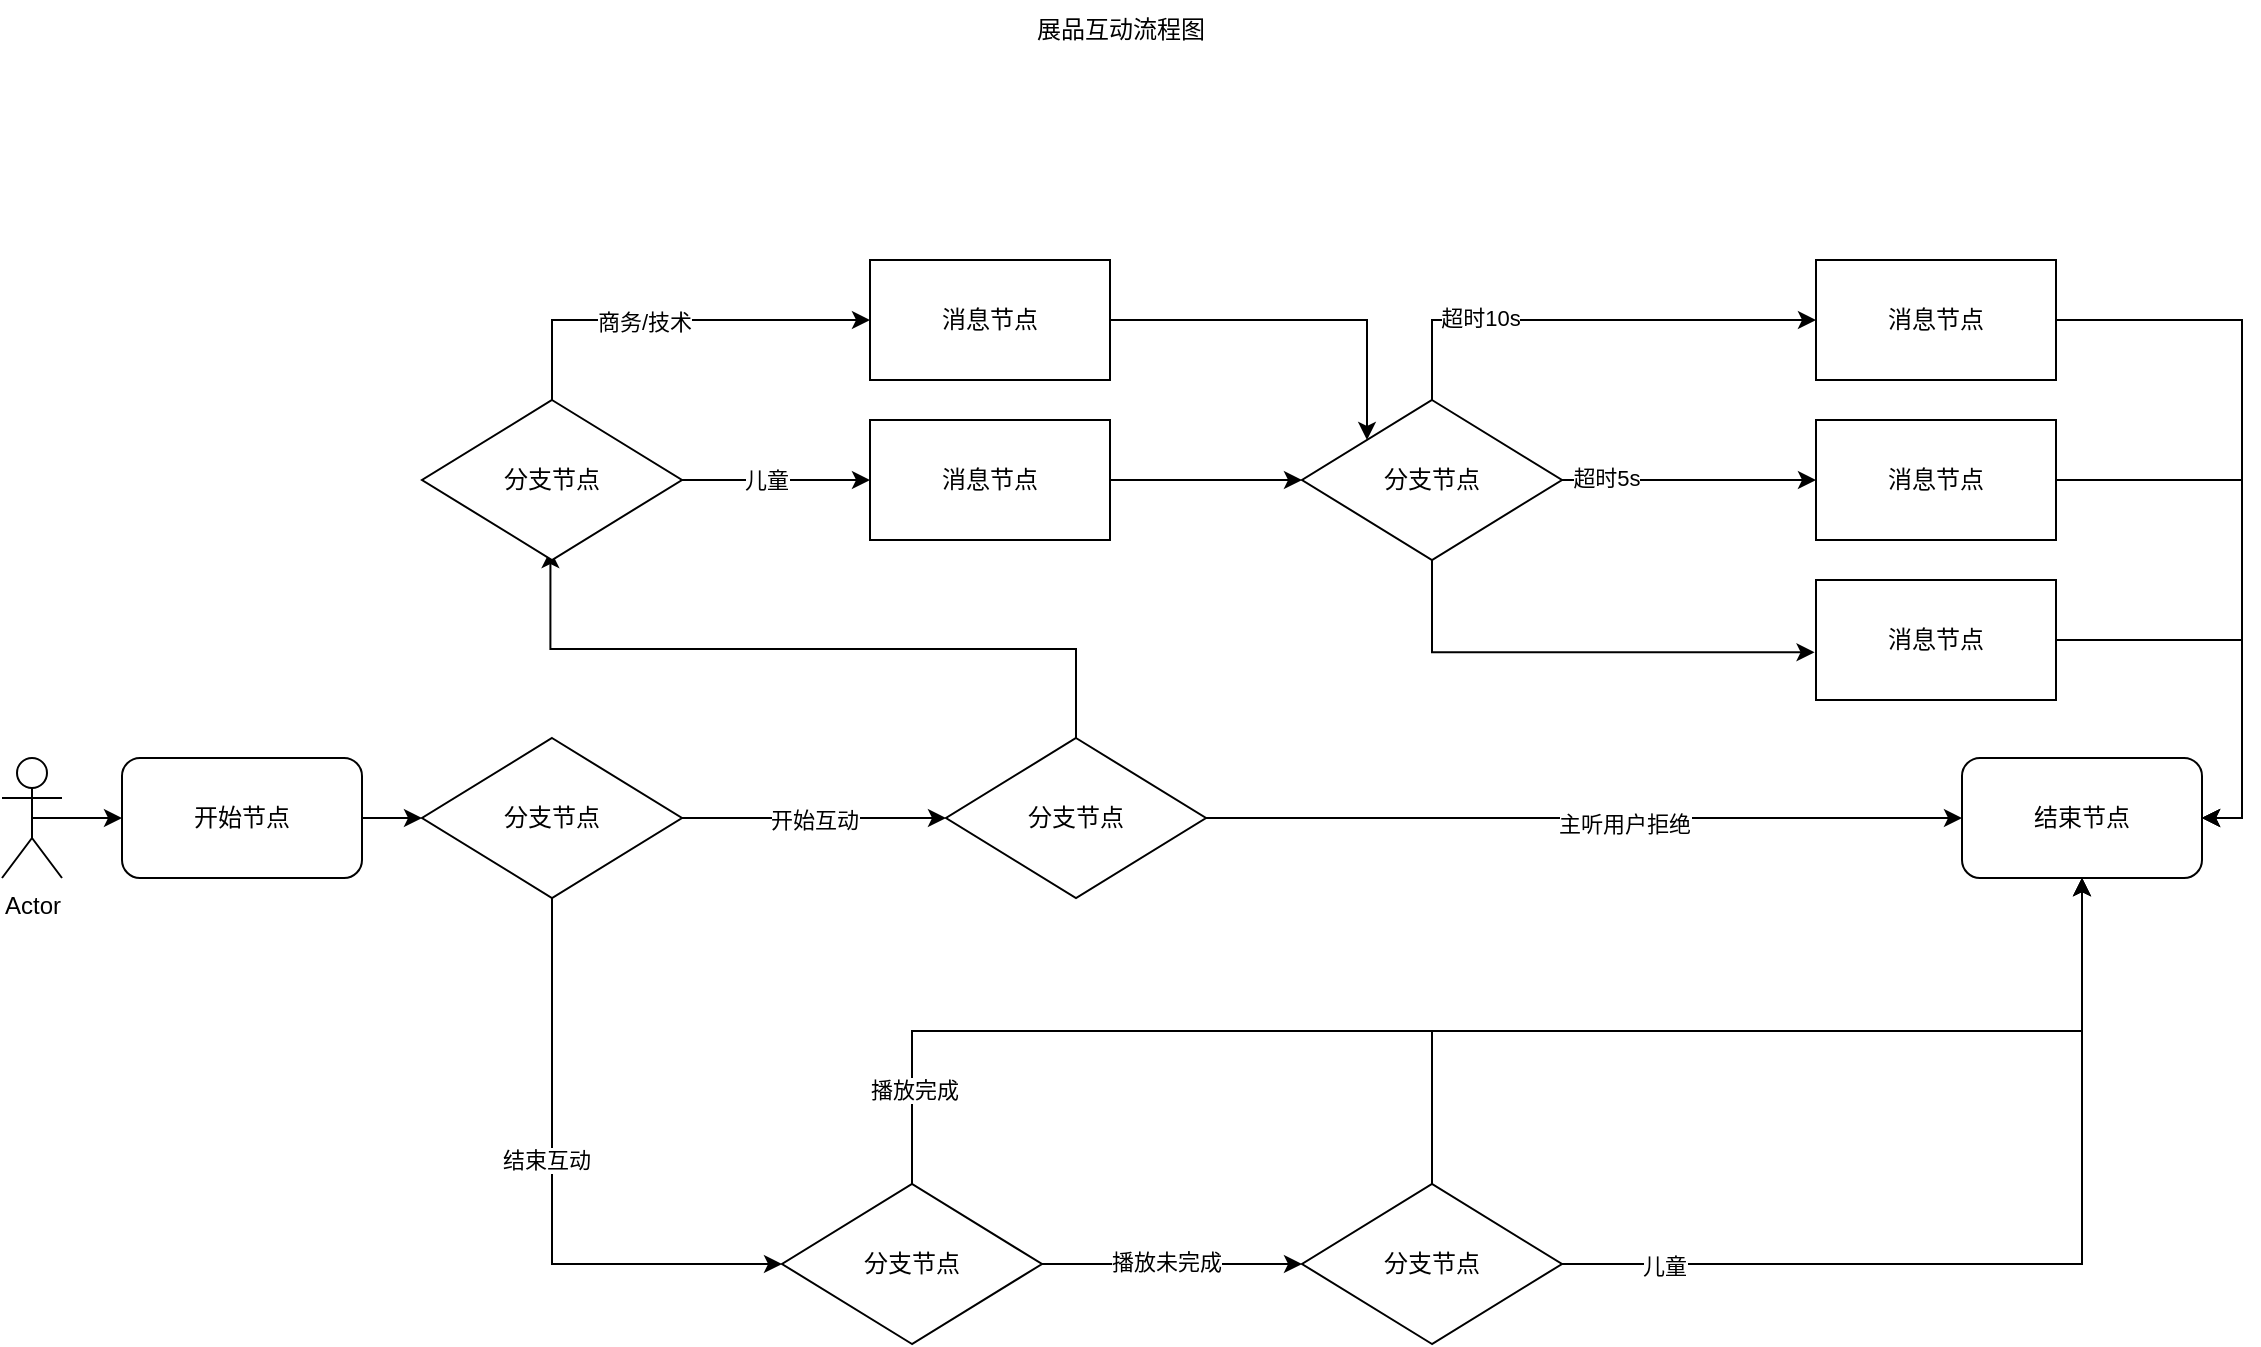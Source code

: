 <mxfile version="26.0.5">
  <diagram name="第 1 页" id="XqIgpjNL912tUWsm86NY">
    <mxGraphModel dx="1728" dy="915" grid="1" gridSize="10" guides="1" tooltips="1" connect="1" arrows="1" fold="1" page="1" pageScale="1" pageWidth="1169" pageHeight="827" background="none" math="0" shadow="0">
      <root>
        <mxCell id="0" />
        <mxCell id="1" parent="0" />
        <mxCell id="jOU-Sw_w10BAUPFyjZc6-11" style="edgeStyle=orthogonalEdgeStyle;rounded=0;orthogonalLoop=1;jettySize=auto;html=1;exitX=0.5;exitY=0.5;exitDx=0;exitDy=0;exitPerimeter=0;" edge="1" parent="1" source="jOU-Sw_w10BAUPFyjZc6-1" target="jOU-Sw_w10BAUPFyjZc6-2">
          <mxGeometry relative="1" as="geometry" />
        </mxCell>
        <mxCell id="jOU-Sw_w10BAUPFyjZc6-1" value="Actor" style="shape=umlActor;verticalLabelPosition=bottom;verticalAlign=top;html=1;outlineConnect=0;" vertex="1" parent="1">
          <mxGeometry x="25" y="379" width="30" height="60" as="geometry" />
        </mxCell>
        <mxCell id="jOU-Sw_w10BAUPFyjZc6-4" style="edgeStyle=orthogonalEdgeStyle;rounded=0;orthogonalLoop=1;jettySize=auto;html=1;exitX=1;exitY=0.5;exitDx=0;exitDy=0;entryX=0;entryY=0.5;entryDx=0;entryDy=0;" edge="1" parent="1" source="jOU-Sw_w10BAUPFyjZc6-2" target="jOU-Sw_w10BAUPFyjZc6-16">
          <mxGeometry relative="1" as="geometry">
            <mxPoint x="295" y="409" as="targetPoint" />
          </mxGeometry>
        </mxCell>
        <mxCell id="jOU-Sw_w10BAUPFyjZc6-2" value="开始节点" style="rounded=1;whiteSpace=wrap;html=1;" vertex="1" parent="1">
          <mxGeometry x="85" y="379" width="120" height="60" as="geometry" />
        </mxCell>
        <mxCell id="jOU-Sw_w10BAUPFyjZc6-6" style="edgeStyle=orthogonalEdgeStyle;rounded=0;orthogonalLoop=1;jettySize=auto;html=1;exitX=1;exitY=0.5;exitDx=0;exitDy=0;entryX=0;entryY=0.5;entryDx=0;entryDy=0;" edge="1" parent="1" source="jOU-Sw_w10BAUPFyjZc6-16" target="jOU-Sw_w10BAUPFyjZc6-15">
          <mxGeometry relative="1" as="geometry">
            <mxPoint x="355" y="379" as="sourcePoint" />
            <mxPoint x="475" y="319" as="targetPoint" />
          </mxGeometry>
        </mxCell>
        <mxCell id="jOU-Sw_w10BAUPFyjZc6-19" value="开始互动" style="edgeLabel;html=1;align=center;verticalAlign=middle;resizable=0;points=[];" vertex="1" connectable="0" parent="jOU-Sw_w10BAUPFyjZc6-6">
          <mxGeometry x="-0.005" y="-1" relative="1" as="geometry">
            <mxPoint as="offset" />
          </mxGeometry>
        </mxCell>
        <mxCell id="jOU-Sw_w10BAUPFyjZc6-13" style="edgeStyle=orthogonalEdgeStyle;rounded=0;orthogonalLoop=1;jettySize=auto;html=1;exitX=0.5;exitY=0;exitDx=0;exitDy=0;entryX=0.494;entryY=0.938;entryDx=0;entryDy=0;entryPerimeter=0;" edge="1" parent="1" source="jOU-Sw_w10BAUPFyjZc6-15" target="jOU-Sw_w10BAUPFyjZc6-55">
          <mxGeometry relative="1" as="geometry">
            <mxPoint x="535" y="289" as="sourcePoint" />
            <mxPoint x="175" y="189" as="targetPoint" />
          </mxGeometry>
        </mxCell>
        <mxCell id="jOU-Sw_w10BAUPFyjZc6-14" value="结束节点" style="rounded=1;whiteSpace=wrap;html=1;" vertex="1" parent="1">
          <mxGeometry x="1005" y="379" width="120" height="60" as="geometry" />
        </mxCell>
        <mxCell id="jOU-Sw_w10BAUPFyjZc6-26" style="edgeStyle=orthogonalEdgeStyle;rounded=0;orthogonalLoop=1;jettySize=auto;html=1;exitX=1;exitY=0.5;exitDx=0;exitDy=0;" edge="1" parent="1" source="jOU-Sw_w10BAUPFyjZc6-15" target="jOU-Sw_w10BAUPFyjZc6-14">
          <mxGeometry relative="1" as="geometry">
            <mxPoint x="655" y="470" as="targetPoint" />
          </mxGeometry>
        </mxCell>
        <mxCell id="jOU-Sw_w10BAUPFyjZc6-28" value="主听用户拒绝" style="edgeLabel;html=1;align=center;verticalAlign=middle;resizable=0;points=[];" vertex="1" connectable="0" parent="jOU-Sw_w10BAUPFyjZc6-26">
          <mxGeometry x="0.106" y="-3" relative="1" as="geometry">
            <mxPoint as="offset" />
          </mxGeometry>
        </mxCell>
        <mxCell id="jOU-Sw_w10BAUPFyjZc6-15" value="分支节点" style="rhombus;whiteSpace=wrap;html=1;" vertex="1" parent="1">
          <mxGeometry x="497" y="369" width="130" height="80" as="geometry" />
        </mxCell>
        <mxCell id="jOU-Sw_w10BAUPFyjZc6-18" style="edgeStyle=orthogonalEdgeStyle;rounded=0;orthogonalLoop=1;jettySize=auto;html=1;exitX=0.5;exitY=1;exitDx=0;exitDy=0;entryX=1;entryY=0.5;entryDx=0;entryDy=0;" edge="1" parent="1" source="jOU-Sw_w10BAUPFyjZc6-16" target="jOU-Sw_w10BAUPFyjZc6-17">
          <mxGeometry relative="1" as="geometry" />
        </mxCell>
        <mxCell id="jOU-Sw_w10BAUPFyjZc6-20" value="结束互动" style="edgeLabel;html=1;align=center;verticalAlign=middle;resizable=0;points=[];" vertex="1" connectable="0" parent="jOU-Sw_w10BAUPFyjZc6-18">
          <mxGeometry x="-0.12" y="-3" relative="1" as="geometry">
            <mxPoint as="offset" />
          </mxGeometry>
        </mxCell>
        <mxCell id="jOU-Sw_w10BAUPFyjZc6-16" value="分支节点" style="rhombus;whiteSpace=wrap;html=1;" vertex="1" parent="1">
          <mxGeometry x="235" y="369" width="130" height="80" as="geometry" />
        </mxCell>
        <mxCell id="jOU-Sw_w10BAUPFyjZc6-43" style="edgeStyle=orthogonalEdgeStyle;rounded=0;orthogonalLoop=1;jettySize=auto;html=1;exitX=0.5;exitY=1;exitDx=0;exitDy=0;entryX=0.5;entryY=1;entryDx=0;entryDy=0;" edge="1" parent="1" source="jOU-Sw_w10BAUPFyjZc6-17" target="jOU-Sw_w10BAUPFyjZc6-14">
          <mxGeometry relative="1" as="geometry">
            <mxPoint x="635" y="560" as="targetPoint" />
          </mxGeometry>
        </mxCell>
        <mxCell id="jOU-Sw_w10BAUPFyjZc6-49" value="播放完成" style="edgeLabel;html=1;align=center;verticalAlign=middle;resizable=0;points=[];" vertex="1" connectable="0" parent="jOU-Sw_w10BAUPFyjZc6-43">
          <mxGeometry x="-0.873" y="-1" relative="1" as="geometry">
            <mxPoint as="offset" />
          </mxGeometry>
        </mxCell>
        <mxCell id="jOU-Sw_w10BAUPFyjZc6-45" style="edgeStyle=orthogonalEdgeStyle;rounded=0;orthogonalLoop=1;jettySize=auto;html=1;exitX=0;exitY=0.5;exitDx=0;exitDy=0;" edge="1" parent="1" source="jOU-Sw_w10BAUPFyjZc6-17" target="jOU-Sw_w10BAUPFyjZc6-44">
          <mxGeometry relative="1" as="geometry" />
        </mxCell>
        <mxCell id="jOU-Sw_w10BAUPFyjZc6-50" value="播放未完成" style="edgeLabel;html=1;align=center;verticalAlign=middle;resizable=0;points=[];" vertex="1" connectable="0" parent="jOU-Sw_w10BAUPFyjZc6-45">
          <mxGeometry x="-0.044" y="1" relative="1" as="geometry">
            <mxPoint as="offset" />
          </mxGeometry>
        </mxCell>
        <mxCell id="jOU-Sw_w10BAUPFyjZc6-17" value="分支节点" style="rhombus;whiteSpace=wrap;html=1;direction=west;" vertex="1" parent="1">
          <mxGeometry x="415" y="592" width="130" height="80" as="geometry" />
        </mxCell>
        <mxCell id="jOU-Sw_w10BAUPFyjZc6-37" style="edgeStyle=orthogonalEdgeStyle;rounded=0;orthogonalLoop=1;jettySize=auto;html=1;exitX=1;exitY=0.5;exitDx=0;exitDy=0;entryX=0;entryY=0.5;entryDx=0;entryDy=0;" edge="1" parent="1" source="jOU-Sw_w10BAUPFyjZc6-21" target="jOU-Sw_w10BAUPFyjZc6-65">
          <mxGeometry relative="1" as="geometry">
            <mxPoint x="945" y="250" as="targetPoint" />
          </mxGeometry>
        </mxCell>
        <mxCell id="jOU-Sw_w10BAUPFyjZc6-41" value="超时5s" style="edgeLabel;html=1;align=center;verticalAlign=middle;resizable=0;points=[];" vertex="1" connectable="0" parent="jOU-Sw_w10BAUPFyjZc6-37">
          <mxGeometry x="-0.661" y="1" relative="1" as="geometry">
            <mxPoint as="offset" />
          </mxGeometry>
        </mxCell>
        <mxCell id="jOU-Sw_w10BAUPFyjZc6-38" style="edgeStyle=orthogonalEdgeStyle;rounded=0;orthogonalLoop=1;jettySize=auto;html=1;exitX=0.5;exitY=1;exitDx=0;exitDy=0;entryX=-0.006;entryY=0.602;entryDx=0;entryDy=0;entryPerimeter=0;" edge="1" parent="1" source="jOU-Sw_w10BAUPFyjZc6-21" target="jOU-Sw_w10BAUPFyjZc6-66">
          <mxGeometry relative="1" as="geometry">
            <mxPoint x="955" y="330" as="targetPoint" />
          </mxGeometry>
        </mxCell>
        <mxCell id="jOU-Sw_w10BAUPFyjZc6-39" style="edgeStyle=orthogonalEdgeStyle;rounded=0;orthogonalLoop=1;jettySize=auto;html=1;entryX=0;entryY=0.5;entryDx=0;entryDy=0;exitX=0.5;exitY=0;exitDx=0;exitDy=0;" edge="1" parent="1" source="jOU-Sw_w10BAUPFyjZc6-21" target="jOU-Sw_w10BAUPFyjZc6-64">
          <mxGeometry relative="1" as="geometry">
            <mxPoint x="830" y="60" as="targetPoint" />
            <mxPoint x="770" y="190" as="sourcePoint" />
          </mxGeometry>
        </mxCell>
        <mxCell id="jOU-Sw_w10BAUPFyjZc6-40" value="超时10s" style="edgeLabel;html=1;align=center;verticalAlign=middle;resizable=0;points=[];" vertex="1" connectable="0" parent="jOU-Sw_w10BAUPFyjZc6-39">
          <mxGeometry x="-0.451" y="1" relative="1" as="geometry">
            <mxPoint as="offset" />
          </mxGeometry>
        </mxCell>
        <mxCell id="jOU-Sw_w10BAUPFyjZc6-21" value="分支节点" style="rhombus;whiteSpace=wrap;html=1;" vertex="1" parent="1">
          <mxGeometry x="675" y="200" width="130" height="80" as="geometry" />
        </mxCell>
        <mxCell id="jOU-Sw_w10BAUPFyjZc6-47" style="edgeStyle=orthogonalEdgeStyle;rounded=0;orthogonalLoop=1;jettySize=auto;html=1;exitX=0;exitY=0.5;exitDx=0;exitDy=0;entryX=0.5;entryY=1;entryDx=0;entryDy=0;" edge="1" parent="1" source="jOU-Sw_w10BAUPFyjZc6-44" target="jOU-Sw_w10BAUPFyjZc6-14">
          <mxGeometry relative="1" as="geometry" />
        </mxCell>
        <mxCell id="jOU-Sw_w10BAUPFyjZc6-53" value="儿童" style="edgeLabel;html=1;align=center;verticalAlign=middle;resizable=0;points=[];" vertex="1" connectable="0" parent="jOU-Sw_w10BAUPFyjZc6-47">
          <mxGeometry x="-0.778" y="-1" relative="1" as="geometry">
            <mxPoint as="offset" />
          </mxGeometry>
        </mxCell>
        <mxCell id="jOU-Sw_w10BAUPFyjZc6-70" style="edgeStyle=orthogonalEdgeStyle;rounded=0;orthogonalLoop=1;jettySize=auto;html=1;exitX=0.5;exitY=1;exitDx=0;exitDy=0;entryX=0.5;entryY=1;entryDx=0;entryDy=0;" edge="1" parent="1" source="jOU-Sw_w10BAUPFyjZc6-44" target="jOU-Sw_w10BAUPFyjZc6-14">
          <mxGeometry relative="1" as="geometry" />
        </mxCell>
        <mxCell id="jOU-Sw_w10BAUPFyjZc6-44" value="分支节点" style="rhombus;whiteSpace=wrap;html=1;direction=west;" vertex="1" parent="1">
          <mxGeometry x="675" y="592" width="130" height="80" as="geometry" />
        </mxCell>
        <mxCell id="jOU-Sw_w10BAUPFyjZc6-54" value="展品互动流程图" style="text;html=1;align=center;verticalAlign=middle;whiteSpace=wrap;rounded=0;" vertex="1" parent="1">
          <mxGeometry x="497" width="175" height="30" as="geometry" />
        </mxCell>
        <mxCell id="jOU-Sw_w10BAUPFyjZc6-71" style="edgeStyle=orthogonalEdgeStyle;rounded=0;orthogonalLoop=1;jettySize=auto;html=1;exitX=1;exitY=0.5;exitDx=0;exitDy=0;entryX=0;entryY=0.5;entryDx=0;entryDy=0;" edge="1" parent="1" source="jOU-Sw_w10BAUPFyjZc6-55" target="jOU-Sw_w10BAUPFyjZc6-60">
          <mxGeometry relative="1" as="geometry" />
        </mxCell>
        <mxCell id="jOU-Sw_w10BAUPFyjZc6-73" value="儿童" style="edgeLabel;html=1;align=center;verticalAlign=middle;resizable=0;points=[];" vertex="1" connectable="0" parent="jOU-Sw_w10BAUPFyjZc6-71">
          <mxGeometry x="-0.122" relative="1" as="geometry">
            <mxPoint as="offset" />
          </mxGeometry>
        </mxCell>
        <mxCell id="jOU-Sw_w10BAUPFyjZc6-55" value="分支节点" style="rhombus;whiteSpace=wrap;html=1;" vertex="1" parent="1">
          <mxGeometry x="235" y="200" width="130" height="80" as="geometry" />
        </mxCell>
        <mxCell id="jOU-Sw_w10BAUPFyjZc6-57" style="edgeStyle=orthogonalEdgeStyle;rounded=0;orthogonalLoop=1;jettySize=auto;html=1;exitX=0.5;exitY=0;exitDx=0;exitDy=0;entryX=0;entryY=0.5;entryDx=0;entryDy=0;" edge="1" parent="1" source="jOU-Sw_w10BAUPFyjZc6-55" target="jOU-Sw_w10BAUPFyjZc6-59">
          <mxGeometry relative="1" as="geometry">
            <mxPoint x="372" y="150" as="targetPoint" />
          </mxGeometry>
        </mxCell>
        <mxCell id="jOU-Sw_w10BAUPFyjZc6-72" value="商务/技术" style="edgeLabel;html=1;align=center;verticalAlign=middle;resizable=0;points=[];" vertex="1" connectable="0" parent="jOU-Sw_w10BAUPFyjZc6-57">
          <mxGeometry x="-0.136" y="-1" relative="1" as="geometry">
            <mxPoint as="offset" />
          </mxGeometry>
        </mxCell>
        <mxCell id="jOU-Sw_w10BAUPFyjZc6-62" style="edgeStyle=orthogonalEdgeStyle;rounded=0;orthogonalLoop=1;jettySize=auto;html=1;exitX=1;exitY=0.5;exitDx=0;exitDy=0;entryX=0;entryY=0;entryDx=0;entryDy=0;" edge="1" parent="1" source="jOU-Sw_w10BAUPFyjZc6-59" target="jOU-Sw_w10BAUPFyjZc6-21">
          <mxGeometry relative="1" as="geometry">
            <mxPoint x="670" y="259" as="targetPoint" />
          </mxGeometry>
        </mxCell>
        <mxCell id="jOU-Sw_w10BAUPFyjZc6-59" value="消息节点" style="rounded=0;whiteSpace=wrap;html=1;" vertex="1" parent="1">
          <mxGeometry x="459" y="130" width="120" height="60" as="geometry" />
        </mxCell>
        <mxCell id="jOU-Sw_w10BAUPFyjZc6-63" style="edgeStyle=orthogonalEdgeStyle;rounded=0;orthogonalLoop=1;jettySize=auto;html=1;exitX=1;exitY=0.5;exitDx=0;exitDy=0;" edge="1" parent="1" source="jOU-Sw_w10BAUPFyjZc6-60" target="jOU-Sw_w10BAUPFyjZc6-21">
          <mxGeometry relative="1" as="geometry" />
        </mxCell>
        <mxCell id="jOU-Sw_w10BAUPFyjZc6-60" value="消息节点" style="rounded=0;whiteSpace=wrap;html=1;" vertex="1" parent="1">
          <mxGeometry x="459" y="210" width="120" height="60" as="geometry" />
        </mxCell>
        <mxCell id="jOU-Sw_w10BAUPFyjZc6-67" style="edgeStyle=orthogonalEdgeStyle;rounded=0;orthogonalLoop=1;jettySize=auto;html=1;exitX=1;exitY=0.5;exitDx=0;exitDy=0;entryX=1;entryY=0.5;entryDx=0;entryDy=0;" edge="1" parent="1" source="jOU-Sw_w10BAUPFyjZc6-64" target="jOU-Sw_w10BAUPFyjZc6-14">
          <mxGeometry relative="1" as="geometry" />
        </mxCell>
        <mxCell id="jOU-Sw_w10BAUPFyjZc6-64" value="消息节点" style="rounded=0;whiteSpace=wrap;html=1;" vertex="1" parent="1">
          <mxGeometry x="932" y="130" width="120" height="60" as="geometry" />
        </mxCell>
        <mxCell id="jOU-Sw_w10BAUPFyjZc6-68" style="edgeStyle=orthogonalEdgeStyle;rounded=0;orthogonalLoop=1;jettySize=auto;html=1;exitX=1;exitY=0.5;exitDx=0;exitDy=0;entryX=1;entryY=0.5;entryDx=0;entryDy=0;" edge="1" parent="1" source="jOU-Sw_w10BAUPFyjZc6-65" target="jOU-Sw_w10BAUPFyjZc6-14">
          <mxGeometry relative="1" as="geometry">
            <mxPoint x="1145" y="270" as="targetPoint" />
          </mxGeometry>
        </mxCell>
        <mxCell id="jOU-Sw_w10BAUPFyjZc6-65" value="消息节点" style="rounded=0;whiteSpace=wrap;html=1;" vertex="1" parent="1">
          <mxGeometry x="932" y="210" width="120" height="60" as="geometry" />
        </mxCell>
        <mxCell id="jOU-Sw_w10BAUPFyjZc6-69" style="edgeStyle=orthogonalEdgeStyle;rounded=0;orthogonalLoop=1;jettySize=auto;html=1;exitX=1;exitY=0.5;exitDx=0;exitDy=0;entryX=1;entryY=0.5;entryDx=0;entryDy=0;" edge="1" parent="1" source="jOU-Sw_w10BAUPFyjZc6-66" target="jOU-Sw_w10BAUPFyjZc6-14">
          <mxGeometry relative="1" as="geometry" />
        </mxCell>
        <mxCell id="jOU-Sw_w10BAUPFyjZc6-66" value="消息节点" style="rounded=0;whiteSpace=wrap;html=1;" vertex="1" parent="1">
          <mxGeometry x="932" y="290" width="120" height="60" as="geometry" />
        </mxCell>
      </root>
    </mxGraphModel>
  </diagram>
</mxfile>
